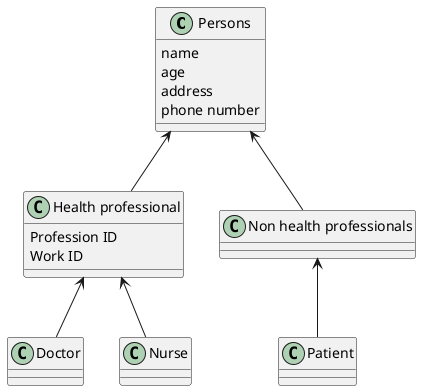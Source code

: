 @startuml
'https://plantuml.com/class-diagram

class "Persons" as persons
persons : name
persons : age
persons : address
persons : phone number

class "Patient" as patient
class "Doctor" as doctor
class "Nurse" as nurse
class "Health professional" as HP
HP : Profession ID
HP : Work ID
class "Non health professionals" as NHP


persons <-- HP
persons <-- NHP
NHP <-- patient
HP <-- doctor
HP <-- nurse



@enduml